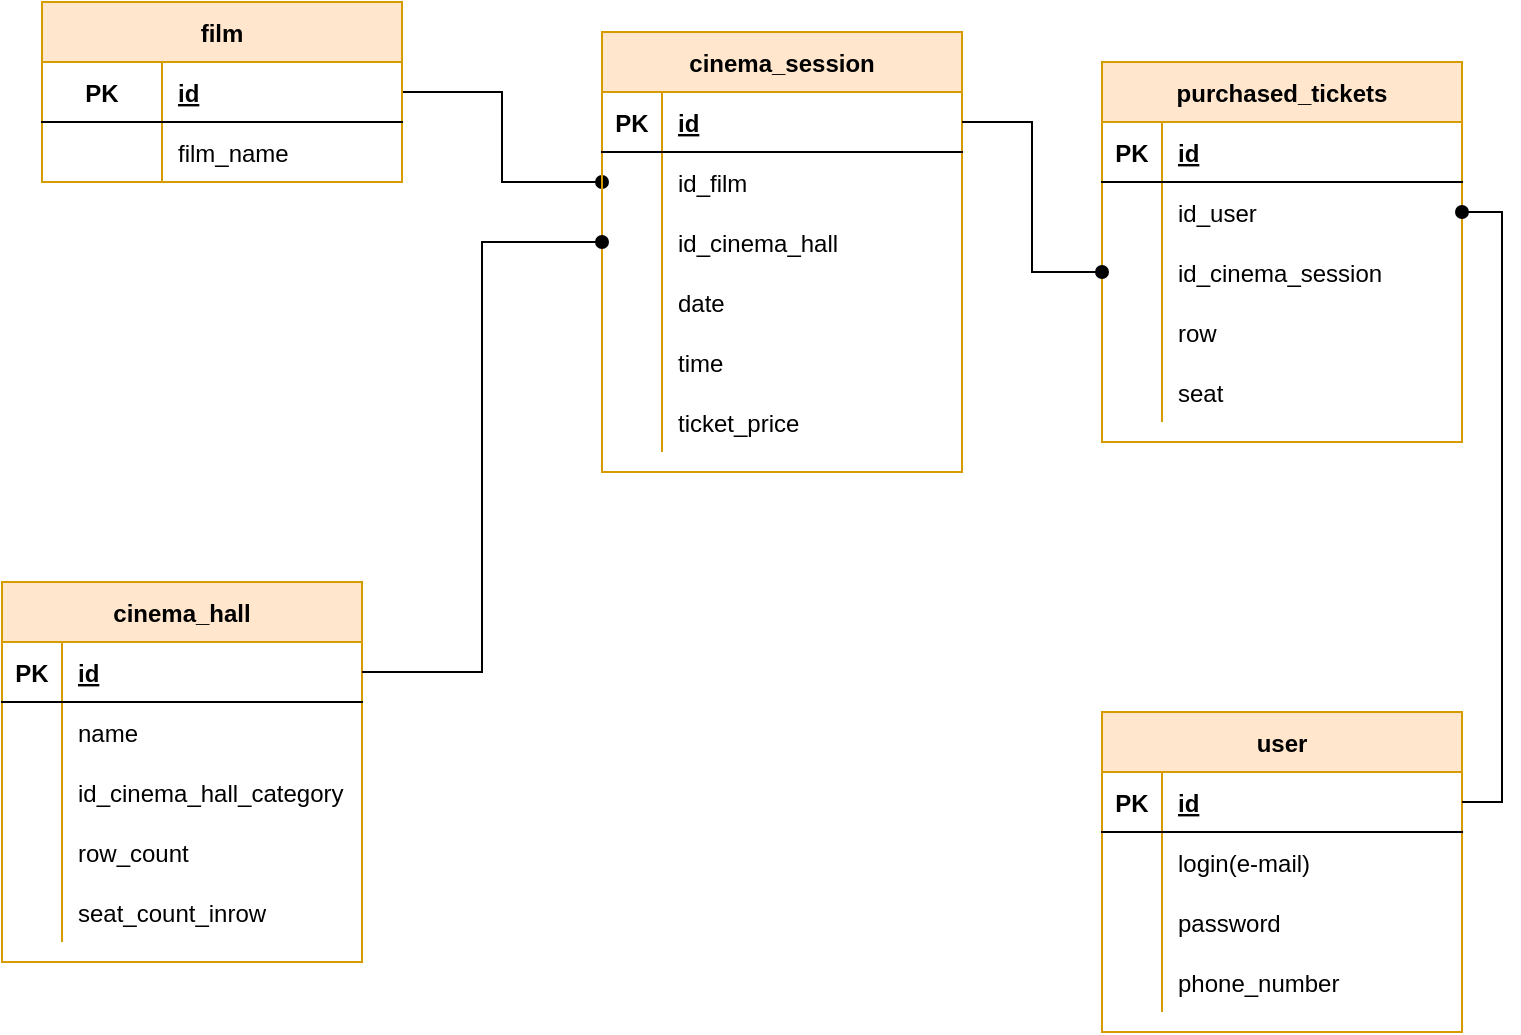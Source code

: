 <mxfile version="13.9.8" type="github">
  <diagram id="K_0Y14OT219pobGqaZKj" name="Page-1">
    <mxGraphModel dx="898" dy="511" grid="1" gridSize="10" guides="1" tooltips="1" connect="1" arrows="1" fold="1" page="1" pageScale="1" pageWidth="827" pageHeight="1169" math="0" shadow="0">
      <root>
        <mxCell id="0" />
        <mxCell id="1" parent="0" />
        <mxCell id="yguj9xTY37gFsHTAbNiu-161" value="purchased_tickets" style="shape=table;startSize=30;container=1;collapsible=1;childLayout=tableLayout;fixedRows=1;rowLines=0;fontStyle=1;align=center;resizeLast=1;fillColor=#ffe6cc;strokeColor=#d79b00;" parent="1" vertex="1">
          <mxGeometry x="580" y="80" width="180" height="190" as="geometry" />
        </mxCell>
        <mxCell id="yguj9xTY37gFsHTAbNiu-162" value="" style="shape=partialRectangle;collapsible=0;dropTarget=0;pointerEvents=0;fillColor=none;top=0;left=0;bottom=1;right=0;points=[[0,0.5],[1,0.5]];portConstraint=eastwest;" parent="yguj9xTY37gFsHTAbNiu-161" vertex="1">
          <mxGeometry y="30" width="180" height="30" as="geometry" />
        </mxCell>
        <mxCell id="yguj9xTY37gFsHTAbNiu-163" value="PK" style="shape=partialRectangle;connectable=0;fillColor=none;top=0;left=0;bottom=0;right=0;fontStyle=1;overflow=hidden;" parent="yguj9xTY37gFsHTAbNiu-162" vertex="1">
          <mxGeometry width="30" height="30" as="geometry" />
        </mxCell>
        <mxCell id="yguj9xTY37gFsHTAbNiu-164" value="id" style="shape=partialRectangle;connectable=0;fillColor=none;top=0;left=0;bottom=0;right=0;align=left;spacingLeft=6;fontStyle=5;overflow=hidden;" parent="yguj9xTY37gFsHTAbNiu-162" vertex="1">
          <mxGeometry x="30" width="150" height="30" as="geometry" />
        </mxCell>
        <mxCell id="yguj9xTY37gFsHTAbNiu-165" value="" style="shape=partialRectangle;collapsible=0;dropTarget=0;pointerEvents=0;fillColor=none;top=0;left=0;bottom=0;right=0;points=[[0,0.5],[1,0.5]];portConstraint=eastwest;" parent="yguj9xTY37gFsHTAbNiu-161" vertex="1">
          <mxGeometry y="60" width="180" height="30" as="geometry" />
        </mxCell>
        <mxCell id="yguj9xTY37gFsHTAbNiu-166" value="" style="shape=partialRectangle;connectable=0;fillColor=none;top=0;left=0;bottom=0;right=0;editable=1;overflow=hidden;fontStyle=1" parent="yguj9xTY37gFsHTAbNiu-165" vertex="1">
          <mxGeometry width="30" height="30" as="geometry" />
        </mxCell>
        <mxCell id="yguj9xTY37gFsHTAbNiu-167" value="id_user" style="shape=partialRectangle;connectable=0;fillColor=none;top=0;left=0;bottom=0;right=0;align=left;spacingLeft=6;overflow=hidden;" parent="yguj9xTY37gFsHTAbNiu-165" vertex="1">
          <mxGeometry x="30" width="150" height="30" as="geometry" />
        </mxCell>
        <mxCell id="yguj9xTY37gFsHTAbNiu-168" value="" style="shape=partialRectangle;collapsible=0;dropTarget=0;pointerEvents=0;fillColor=none;top=0;left=0;bottom=0;right=0;points=[[0,0.5],[1,0.5]];portConstraint=eastwest;" parent="yguj9xTY37gFsHTAbNiu-161" vertex="1">
          <mxGeometry y="90" width="180" height="30" as="geometry" />
        </mxCell>
        <mxCell id="yguj9xTY37gFsHTAbNiu-169" value="" style="shape=partialRectangle;connectable=0;fillColor=none;top=0;left=0;bottom=0;right=0;editable=1;overflow=hidden;fontStyle=1" parent="yguj9xTY37gFsHTAbNiu-168" vertex="1">
          <mxGeometry width="30" height="30" as="geometry" />
        </mxCell>
        <mxCell id="yguj9xTY37gFsHTAbNiu-170" value="id_cinema_session" style="shape=partialRectangle;connectable=0;fillColor=none;top=0;left=0;bottom=0;right=0;align=left;spacingLeft=6;overflow=hidden;" parent="yguj9xTY37gFsHTAbNiu-168" vertex="1">
          <mxGeometry x="30" width="150" height="30" as="geometry" />
        </mxCell>
        <mxCell id="yguj9xTY37gFsHTAbNiu-171" value="" style="shape=partialRectangle;collapsible=0;dropTarget=0;pointerEvents=0;fillColor=none;top=0;left=0;bottom=0;right=0;points=[[0,0.5],[1,0.5]];portConstraint=eastwest;" parent="yguj9xTY37gFsHTAbNiu-161" vertex="1">
          <mxGeometry y="120" width="180" height="30" as="geometry" />
        </mxCell>
        <mxCell id="yguj9xTY37gFsHTAbNiu-172" value="" style="shape=partialRectangle;connectable=0;fillColor=none;top=0;left=0;bottom=0;right=0;editable=1;overflow=hidden;" parent="yguj9xTY37gFsHTAbNiu-171" vertex="1">
          <mxGeometry width="30" height="30" as="geometry" />
        </mxCell>
        <mxCell id="yguj9xTY37gFsHTAbNiu-173" value="row" style="shape=partialRectangle;connectable=0;fillColor=none;top=0;left=0;bottom=0;right=0;align=left;spacingLeft=6;overflow=hidden;" parent="yguj9xTY37gFsHTAbNiu-171" vertex="1">
          <mxGeometry x="30" width="150" height="30" as="geometry" />
        </mxCell>
        <mxCell id="yguj9xTY37gFsHTAbNiu-174" value="" style="shape=partialRectangle;collapsible=0;dropTarget=0;pointerEvents=0;fillColor=none;top=0;left=0;bottom=0;right=0;points=[[0,0.5],[1,0.5]];portConstraint=eastwest;" parent="yguj9xTY37gFsHTAbNiu-161" vertex="1">
          <mxGeometry y="150" width="180" height="30" as="geometry" />
        </mxCell>
        <mxCell id="yguj9xTY37gFsHTAbNiu-175" value="" style="shape=partialRectangle;connectable=0;fillColor=none;top=0;left=0;bottom=0;right=0;editable=1;overflow=hidden;" parent="yguj9xTY37gFsHTAbNiu-174" vertex="1">
          <mxGeometry width="30" height="30" as="geometry" />
        </mxCell>
        <mxCell id="yguj9xTY37gFsHTAbNiu-176" value="seat" style="shape=partialRectangle;connectable=0;fillColor=none;top=0;left=0;bottom=0;right=0;align=left;spacingLeft=6;overflow=hidden;" parent="yguj9xTY37gFsHTAbNiu-174" vertex="1">
          <mxGeometry x="30" width="150" height="30" as="geometry" />
        </mxCell>
        <mxCell id="yguj9xTY37gFsHTAbNiu-103" value="user" style="shape=table;startSize=30;container=1;collapsible=1;childLayout=tableLayout;fixedRows=1;rowLines=0;fontStyle=1;align=center;resizeLast=1;fillColor=#ffe6cc;strokeColor=#d79b00;" parent="1" vertex="1">
          <mxGeometry x="580" y="405" width="180" height="160" as="geometry" />
        </mxCell>
        <mxCell id="yguj9xTY37gFsHTAbNiu-104" value="" style="shape=partialRectangle;collapsible=0;dropTarget=0;pointerEvents=0;fillColor=none;top=0;left=0;bottom=1;right=0;points=[[0,0.5],[1,0.5]];portConstraint=eastwest;" parent="yguj9xTY37gFsHTAbNiu-103" vertex="1">
          <mxGeometry y="30" width="180" height="30" as="geometry" />
        </mxCell>
        <mxCell id="yguj9xTY37gFsHTAbNiu-105" value="PK" style="shape=partialRectangle;connectable=0;fillColor=none;top=0;left=0;bottom=0;right=0;fontStyle=1;overflow=hidden;" parent="yguj9xTY37gFsHTAbNiu-104" vertex="1">
          <mxGeometry width="30" height="30" as="geometry" />
        </mxCell>
        <mxCell id="yguj9xTY37gFsHTAbNiu-106" value="id" style="shape=partialRectangle;connectable=0;fillColor=none;top=0;left=0;bottom=0;right=0;align=left;spacingLeft=6;fontStyle=5;overflow=hidden;" parent="yguj9xTY37gFsHTAbNiu-104" vertex="1">
          <mxGeometry x="30" width="150" height="30" as="geometry" />
        </mxCell>
        <mxCell id="yguj9xTY37gFsHTAbNiu-107" value="" style="shape=partialRectangle;collapsible=0;dropTarget=0;pointerEvents=0;fillColor=none;top=0;left=0;bottom=0;right=0;points=[[0,0.5],[1,0.5]];portConstraint=eastwest;" parent="yguj9xTY37gFsHTAbNiu-103" vertex="1">
          <mxGeometry y="60" width="180" height="30" as="geometry" />
        </mxCell>
        <mxCell id="yguj9xTY37gFsHTAbNiu-108" value="" style="shape=partialRectangle;connectable=0;fillColor=none;top=0;left=0;bottom=0;right=0;editable=1;overflow=hidden;" parent="yguj9xTY37gFsHTAbNiu-107" vertex="1">
          <mxGeometry width="30" height="30" as="geometry" />
        </mxCell>
        <mxCell id="yguj9xTY37gFsHTAbNiu-109" value="login(e-mail)" style="shape=partialRectangle;connectable=0;fillColor=none;top=0;left=0;bottom=0;right=0;align=left;spacingLeft=6;overflow=hidden;" parent="yguj9xTY37gFsHTAbNiu-107" vertex="1">
          <mxGeometry x="30" width="150" height="30" as="geometry" />
        </mxCell>
        <mxCell id="yguj9xTY37gFsHTAbNiu-110" value="" style="shape=partialRectangle;collapsible=0;dropTarget=0;pointerEvents=0;fillColor=none;top=0;left=0;bottom=0;right=0;points=[[0,0.5],[1,0.5]];portConstraint=eastwest;" parent="yguj9xTY37gFsHTAbNiu-103" vertex="1">
          <mxGeometry y="90" width="180" height="30" as="geometry" />
        </mxCell>
        <mxCell id="yguj9xTY37gFsHTAbNiu-111" value="" style="shape=partialRectangle;connectable=0;fillColor=none;top=0;left=0;bottom=0;right=0;editable=1;overflow=hidden;" parent="yguj9xTY37gFsHTAbNiu-110" vertex="1">
          <mxGeometry width="30" height="30" as="geometry" />
        </mxCell>
        <mxCell id="yguj9xTY37gFsHTAbNiu-112" value="password" style="shape=partialRectangle;connectable=0;fillColor=none;top=0;left=0;bottom=0;right=0;align=left;spacingLeft=6;overflow=hidden;" parent="yguj9xTY37gFsHTAbNiu-110" vertex="1">
          <mxGeometry x="30" width="150" height="30" as="geometry" />
        </mxCell>
        <mxCell id="yguj9xTY37gFsHTAbNiu-113" value="" style="shape=partialRectangle;collapsible=0;dropTarget=0;pointerEvents=0;fillColor=none;top=0;left=0;bottom=0;right=0;points=[[0,0.5],[1,0.5]];portConstraint=eastwest;" parent="yguj9xTY37gFsHTAbNiu-103" vertex="1">
          <mxGeometry y="120" width="180" height="30" as="geometry" />
        </mxCell>
        <mxCell id="yguj9xTY37gFsHTAbNiu-114" value="" style="shape=partialRectangle;connectable=0;fillColor=none;top=0;left=0;bottom=0;right=0;editable=1;overflow=hidden;" parent="yguj9xTY37gFsHTAbNiu-113" vertex="1">
          <mxGeometry width="30" height="30" as="geometry" />
        </mxCell>
        <mxCell id="yguj9xTY37gFsHTAbNiu-115" value="phone_number" style="shape=partialRectangle;connectable=0;fillColor=none;top=0;left=0;bottom=0;right=0;align=left;spacingLeft=6;overflow=hidden;" parent="yguj9xTY37gFsHTAbNiu-113" vertex="1">
          <mxGeometry x="30" width="150" height="30" as="geometry" />
        </mxCell>
        <mxCell id="yguj9xTY37gFsHTAbNiu-182" style="edgeStyle=orthogonalEdgeStyle;rounded=0;orthogonalLoop=1;jettySize=auto;html=1;exitX=1;exitY=0.5;exitDx=0;exitDy=0;entryX=1;entryY=0.5;entryDx=0;entryDy=0;startArrow=oval;startFill=1;endArrow=none;endFill=0;" parent="1" source="yguj9xTY37gFsHTAbNiu-165" target="yguj9xTY37gFsHTAbNiu-104" edge="1">
          <mxGeometry relative="1" as="geometry" />
        </mxCell>
        <mxCell id="yguj9xTY37gFsHTAbNiu-187" style="edgeStyle=elbowEdgeStyle;rounded=0;orthogonalLoop=1;jettySize=auto;html=1;exitX=1;exitY=0.5;exitDx=0;exitDy=0;entryX=0;entryY=0.5;entryDx=0;entryDy=0;startArrow=none;startFill=0;endArrow=oval;endFill=1;" parent="1" source="yguj9xTY37gFsHTAbNiu-65" target="yguj9xTY37gFsHTAbNiu-88" edge="1">
          <mxGeometry relative="1" as="geometry" />
        </mxCell>
        <mxCell id="yguj9xTY37gFsHTAbNiu-64" value="film" style="shape=table;startSize=30;container=1;collapsible=1;childLayout=tableLayout;fixedRows=1;rowLines=0;fontStyle=1;align=center;resizeLast=1;fillColor=#ffe6cc;strokeColor=#d79b00;" parent="1" vertex="1">
          <mxGeometry x="50" y="50" width="180" height="90" as="geometry" />
        </mxCell>
        <mxCell id="yguj9xTY37gFsHTAbNiu-65" value="" style="shape=partialRectangle;collapsible=0;dropTarget=0;pointerEvents=0;fillColor=none;top=0;left=0;bottom=1;right=0;points=[[0,0.5],[1,0.5]];portConstraint=eastwest;" parent="yguj9xTY37gFsHTAbNiu-64" vertex="1">
          <mxGeometry y="30" width="180" height="30" as="geometry" />
        </mxCell>
        <mxCell id="yguj9xTY37gFsHTAbNiu-66" value="PK" style="shape=partialRectangle;connectable=0;fillColor=none;top=0;left=0;bottom=0;right=0;fontStyle=1;overflow=hidden;" parent="yguj9xTY37gFsHTAbNiu-65" vertex="1">
          <mxGeometry width="60" height="30" as="geometry" />
        </mxCell>
        <mxCell id="yguj9xTY37gFsHTAbNiu-67" value="id" style="shape=partialRectangle;connectable=0;fillColor=none;top=0;left=0;bottom=0;right=0;align=left;spacingLeft=6;fontStyle=5;overflow=hidden;" parent="yguj9xTY37gFsHTAbNiu-65" vertex="1">
          <mxGeometry x="60" width="120" height="30" as="geometry" />
        </mxCell>
        <mxCell id="yguj9xTY37gFsHTAbNiu-68" value="" style="shape=partialRectangle;collapsible=0;dropTarget=0;pointerEvents=0;fillColor=none;top=0;left=0;bottom=0;right=0;points=[[0,0.5],[1,0.5]];portConstraint=eastwest;" parent="yguj9xTY37gFsHTAbNiu-64" vertex="1">
          <mxGeometry y="60" width="180" height="30" as="geometry" />
        </mxCell>
        <mxCell id="yguj9xTY37gFsHTAbNiu-69" value="" style="shape=partialRectangle;connectable=0;fillColor=none;top=0;left=0;bottom=0;right=0;editable=1;overflow=hidden;" parent="yguj9xTY37gFsHTAbNiu-68" vertex="1">
          <mxGeometry width="60" height="30" as="geometry" />
        </mxCell>
        <mxCell id="yguj9xTY37gFsHTAbNiu-70" value="film_name" style="shape=partialRectangle;connectable=0;fillColor=none;top=0;left=0;bottom=0;right=0;align=left;spacingLeft=6;overflow=hidden;" parent="yguj9xTY37gFsHTAbNiu-68" vertex="1">
          <mxGeometry x="60" width="120" height="30" as="geometry" />
        </mxCell>
        <mxCell id="yguj9xTY37gFsHTAbNiu-84" value="cinema_session" style="shape=table;startSize=30;container=1;collapsible=1;childLayout=tableLayout;fixedRows=1;rowLines=0;fontStyle=1;align=center;resizeLast=1;fillColor=#ffe6cc;strokeColor=#d79b00;" parent="1" vertex="1">
          <mxGeometry x="330" y="65" width="180" height="220" as="geometry" />
        </mxCell>
        <mxCell id="yguj9xTY37gFsHTAbNiu-85" value="" style="shape=partialRectangle;collapsible=0;dropTarget=0;pointerEvents=0;fillColor=none;top=0;left=0;bottom=1;right=0;points=[[0,0.5],[1,0.5]];portConstraint=eastwest;" parent="yguj9xTY37gFsHTAbNiu-84" vertex="1">
          <mxGeometry y="30" width="180" height="30" as="geometry" />
        </mxCell>
        <mxCell id="yguj9xTY37gFsHTAbNiu-86" value="PK" style="shape=partialRectangle;connectable=0;fillColor=none;top=0;left=0;bottom=0;right=0;fontStyle=1;overflow=hidden;" parent="yguj9xTY37gFsHTAbNiu-85" vertex="1">
          <mxGeometry width="30" height="30" as="geometry" />
        </mxCell>
        <mxCell id="yguj9xTY37gFsHTAbNiu-87" value="id" style="shape=partialRectangle;connectable=0;fillColor=none;top=0;left=0;bottom=0;right=0;align=left;spacingLeft=6;fontStyle=5;overflow=hidden;" parent="yguj9xTY37gFsHTAbNiu-85" vertex="1">
          <mxGeometry x="30" width="150" height="30" as="geometry" />
        </mxCell>
        <mxCell id="yguj9xTY37gFsHTAbNiu-88" value="" style="shape=partialRectangle;collapsible=0;dropTarget=0;pointerEvents=0;fillColor=none;top=0;left=0;bottom=0;right=0;points=[[0,0.5],[1,0.5]];portConstraint=eastwest;" parent="yguj9xTY37gFsHTAbNiu-84" vertex="1">
          <mxGeometry y="60" width="180" height="30" as="geometry" />
        </mxCell>
        <mxCell id="yguj9xTY37gFsHTAbNiu-89" value="" style="shape=partialRectangle;connectable=0;fillColor=none;top=0;left=0;bottom=0;right=0;editable=1;overflow=hidden;fontStyle=1" parent="yguj9xTY37gFsHTAbNiu-88" vertex="1">
          <mxGeometry width="30" height="30" as="geometry" />
        </mxCell>
        <mxCell id="yguj9xTY37gFsHTAbNiu-90" value="id_film" style="shape=partialRectangle;connectable=0;fillColor=none;top=0;left=0;bottom=0;right=0;align=left;spacingLeft=6;overflow=hidden;" parent="yguj9xTY37gFsHTAbNiu-88" vertex="1">
          <mxGeometry x="30" width="150" height="30" as="geometry" />
        </mxCell>
        <mxCell id="yguj9xTY37gFsHTAbNiu-91" value="" style="shape=partialRectangle;collapsible=0;dropTarget=0;pointerEvents=0;fillColor=none;top=0;left=0;bottom=0;right=0;points=[[0,0.5],[1,0.5]];portConstraint=eastwest;" parent="yguj9xTY37gFsHTAbNiu-84" vertex="1">
          <mxGeometry y="90" width="180" height="30" as="geometry" />
        </mxCell>
        <mxCell id="yguj9xTY37gFsHTAbNiu-92" value="" style="shape=partialRectangle;connectable=0;fillColor=none;top=0;left=0;bottom=0;right=0;editable=1;overflow=hidden;fontStyle=1" parent="yguj9xTY37gFsHTAbNiu-91" vertex="1">
          <mxGeometry width="30" height="30" as="geometry" />
        </mxCell>
        <mxCell id="yguj9xTY37gFsHTAbNiu-93" value="id_cinema_hall" style="shape=partialRectangle;connectable=0;fillColor=none;top=0;left=0;bottom=0;right=0;align=left;spacingLeft=6;overflow=hidden;" parent="yguj9xTY37gFsHTAbNiu-91" vertex="1">
          <mxGeometry x="30" width="150" height="30" as="geometry" />
        </mxCell>
        <mxCell id="yguj9xTY37gFsHTAbNiu-94" value="" style="shape=partialRectangle;collapsible=0;dropTarget=0;pointerEvents=0;fillColor=none;top=0;left=0;bottom=0;right=0;points=[[0,0.5],[1,0.5]];portConstraint=eastwest;" parent="yguj9xTY37gFsHTAbNiu-84" vertex="1">
          <mxGeometry y="120" width="180" height="30" as="geometry" />
        </mxCell>
        <mxCell id="yguj9xTY37gFsHTAbNiu-95" value="" style="shape=partialRectangle;connectable=0;fillColor=none;top=0;left=0;bottom=0;right=0;editable=1;overflow=hidden;" parent="yguj9xTY37gFsHTAbNiu-94" vertex="1">
          <mxGeometry width="30" height="30" as="geometry" />
        </mxCell>
        <mxCell id="yguj9xTY37gFsHTAbNiu-96" value="date" style="shape=partialRectangle;connectable=0;fillColor=none;top=0;left=0;bottom=0;right=0;align=left;spacingLeft=6;overflow=hidden;" parent="yguj9xTY37gFsHTAbNiu-94" vertex="1">
          <mxGeometry x="30" width="150" height="30" as="geometry" />
        </mxCell>
        <mxCell id="yguj9xTY37gFsHTAbNiu-97" value="" style="shape=partialRectangle;collapsible=0;dropTarget=0;pointerEvents=0;fillColor=none;top=0;left=0;bottom=0;right=0;points=[[0,0.5],[1,0.5]];portConstraint=eastwest;" parent="yguj9xTY37gFsHTAbNiu-84" vertex="1">
          <mxGeometry y="150" width="180" height="30" as="geometry" />
        </mxCell>
        <mxCell id="yguj9xTY37gFsHTAbNiu-98" value="" style="shape=partialRectangle;connectable=0;fillColor=none;top=0;left=0;bottom=0;right=0;editable=1;overflow=hidden;" parent="yguj9xTY37gFsHTAbNiu-97" vertex="1">
          <mxGeometry width="30" height="30" as="geometry" />
        </mxCell>
        <mxCell id="yguj9xTY37gFsHTAbNiu-99" value="time" style="shape=partialRectangle;connectable=0;fillColor=none;top=0;left=0;bottom=0;right=0;align=left;spacingLeft=6;overflow=hidden;" parent="yguj9xTY37gFsHTAbNiu-97" vertex="1">
          <mxGeometry x="30" width="150" height="30" as="geometry" />
        </mxCell>
        <mxCell id="yguj9xTY37gFsHTAbNiu-100" value="" style="shape=partialRectangle;collapsible=0;dropTarget=0;pointerEvents=0;fillColor=none;top=0;left=0;bottom=0;right=0;points=[[0,0.5],[1,0.5]];portConstraint=eastwest;" parent="yguj9xTY37gFsHTAbNiu-84" vertex="1">
          <mxGeometry y="180" width="180" height="30" as="geometry" />
        </mxCell>
        <mxCell id="yguj9xTY37gFsHTAbNiu-101" value="" style="shape=partialRectangle;connectable=0;fillColor=none;top=0;left=0;bottom=0;right=0;editable=1;overflow=hidden;" parent="yguj9xTY37gFsHTAbNiu-100" vertex="1">
          <mxGeometry width="30" height="30" as="geometry" />
        </mxCell>
        <mxCell id="yguj9xTY37gFsHTAbNiu-102" value="ticket_price" style="shape=partialRectangle;connectable=0;fillColor=none;top=0;left=0;bottom=0;right=0;align=left;spacingLeft=6;overflow=hidden;" parent="yguj9xTY37gFsHTAbNiu-100" vertex="1">
          <mxGeometry x="30" width="150" height="30" as="geometry" />
        </mxCell>
        <mxCell id="yguj9xTY37gFsHTAbNiu-148" value="cinema_hall" style="shape=table;startSize=30;container=1;collapsible=1;childLayout=tableLayout;fixedRows=1;rowLines=0;fontStyle=1;align=center;resizeLast=1;fillColor=#ffe6cc;strokeColor=#d79b00;" parent="1" vertex="1">
          <mxGeometry x="30" y="340" width="180" height="190" as="geometry" />
        </mxCell>
        <mxCell id="yguj9xTY37gFsHTAbNiu-149" value="" style="shape=partialRectangle;collapsible=0;dropTarget=0;pointerEvents=0;fillColor=none;top=0;left=0;bottom=1;right=0;points=[[0,0.5],[1,0.5]];portConstraint=eastwest;" parent="yguj9xTY37gFsHTAbNiu-148" vertex="1">
          <mxGeometry y="30" width="180" height="30" as="geometry" />
        </mxCell>
        <mxCell id="yguj9xTY37gFsHTAbNiu-150" value="PK" style="shape=partialRectangle;connectable=0;fillColor=none;top=0;left=0;bottom=0;right=0;fontStyle=1;overflow=hidden;" parent="yguj9xTY37gFsHTAbNiu-149" vertex="1">
          <mxGeometry width="30" height="30" as="geometry" />
        </mxCell>
        <mxCell id="yguj9xTY37gFsHTAbNiu-151" value="id" style="shape=partialRectangle;connectable=0;fillColor=none;top=0;left=0;bottom=0;right=0;align=left;spacingLeft=6;fontStyle=5;overflow=hidden;" parent="yguj9xTY37gFsHTAbNiu-149" vertex="1">
          <mxGeometry x="30" width="150" height="30" as="geometry" />
        </mxCell>
        <mxCell id="yguj9xTY37gFsHTAbNiu-152" value="" style="shape=partialRectangle;collapsible=0;dropTarget=0;pointerEvents=0;fillColor=none;top=0;left=0;bottom=0;right=0;points=[[0,0.5],[1,0.5]];portConstraint=eastwest;" parent="yguj9xTY37gFsHTAbNiu-148" vertex="1">
          <mxGeometry y="60" width="180" height="30" as="geometry" />
        </mxCell>
        <mxCell id="yguj9xTY37gFsHTAbNiu-153" value="" style="shape=partialRectangle;connectable=0;fillColor=none;top=0;left=0;bottom=0;right=0;editable=1;overflow=hidden;" parent="yguj9xTY37gFsHTAbNiu-152" vertex="1">
          <mxGeometry width="30" height="30" as="geometry" />
        </mxCell>
        <mxCell id="yguj9xTY37gFsHTAbNiu-154" value="name" style="shape=partialRectangle;connectable=0;fillColor=none;top=0;left=0;bottom=0;right=0;align=left;spacingLeft=6;overflow=hidden;" parent="yguj9xTY37gFsHTAbNiu-152" vertex="1">
          <mxGeometry x="30" width="150" height="30" as="geometry" />
        </mxCell>
        <mxCell id="yguj9xTY37gFsHTAbNiu-155" value="" style="shape=partialRectangle;collapsible=0;dropTarget=0;pointerEvents=0;fillColor=none;top=0;left=0;bottom=0;right=0;points=[[0,0.5],[1,0.5]];portConstraint=eastwest;" parent="yguj9xTY37gFsHTAbNiu-148" vertex="1">
          <mxGeometry y="90" width="180" height="30" as="geometry" />
        </mxCell>
        <mxCell id="yguj9xTY37gFsHTAbNiu-156" value="" style="shape=partialRectangle;connectable=0;fillColor=none;top=0;left=0;bottom=0;right=0;editable=1;overflow=hidden;fontStyle=1" parent="yguj9xTY37gFsHTAbNiu-155" vertex="1">
          <mxGeometry width="30" height="30" as="geometry" />
        </mxCell>
        <mxCell id="yguj9xTY37gFsHTAbNiu-157" value="id_cinema_hall_category" style="shape=partialRectangle;connectable=0;fillColor=none;top=0;left=0;bottom=0;right=0;align=left;spacingLeft=6;overflow=hidden;" parent="yguj9xTY37gFsHTAbNiu-155" vertex="1">
          <mxGeometry x="30" width="150" height="30" as="geometry" />
        </mxCell>
        <mxCell id="aE-oNKv6D8wF9RL6ohXN-21" value="" style="shape=partialRectangle;collapsible=0;dropTarget=0;pointerEvents=0;fillColor=none;top=0;left=0;bottom=0;right=0;points=[[0,0.5],[1,0.5]];portConstraint=eastwest;" parent="yguj9xTY37gFsHTAbNiu-148" vertex="1">
          <mxGeometry y="120" width="180" height="30" as="geometry" />
        </mxCell>
        <mxCell id="aE-oNKv6D8wF9RL6ohXN-22" value="" style="shape=partialRectangle;connectable=0;fillColor=none;top=0;left=0;bottom=0;right=0;editable=1;overflow=hidden;fontStyle=1" parent="aE-oNKv6D8wF9RL6ohXN-21" vertex="1">
          <mxGeometry width="30" height="30" as="geometry" />
        </mxCell>
        <mxCell id="aE-oNKv6D8wF9RL6ohXN-23" value="row_count" style="shape=partialRectangle;connectable=0;fillColor=none;top=0;left=0;bottom=0;right=0;align=left;spacingLeft=6;overflow=hidden;" parent="aE-oNKv6D8wF9RL6ohXN-21" vertex="1">
          <mxGeometry x="30" width="150" height="30" as="geometry" />
        </mxCell>
        <mxCell id="aE-oNKv6D8wF9RL6ohXN-24" value="" style="shape=partialRectangle;collapsible=0;dropTarget=0;pointerEvents=0;fillColor=none;top=0;left=0;bottom=0;right=0;points=[[0,0.5],[1,0.5]];portConstraint=eastwest;" parent="yguj9xTY37gFsHTAbNiu-148" vertex="1">
          <mxGeometry y="150" width="180" height="30" as="geometry" />
        </mxCell>
        <mxCell id="aE-oNKv6D8wF9RL6ohXN-25" value="" style="shape=partialRectangle;connectable=0;fillColor=none;top=0;left=0;bottom=0;right=0;editable=1;overflow=hidden;fontStyle=1" parent="aE-oNKv6D8wF9RL6ohXN-24" vertex="1">
          <mxGeometry width="30" height="30" as="geometry" />
        </mxCell>
        <mxCell id="aE-oNKv6D8wF9RL6ohXN-26" value="seat_count_inrow" style="shape=partialRectangle;connectable=0;fillColor=none;top=0;left=0;bottom=0;right=0;align=left;spacingLeft=6;overflow=hidden;" parent="aE-oNKv6D8wF9RL6ohXN-24" vertex="1">
          <mxGeometry x="30" width="150" height="30" as="geometry" />
        </mxCell>
        <mxCell id="yguj9xTY37gFsHTAbNiu-188" style="edgeStyle=elbowEdgeStyle;rounded=0;orthogonalLoop=1;jettySize=auto;html=1;exitX=0;exitY=0.5;exitDx=0;exitDy=0;entryX=1;entryY=0.5;entryDx=0;entryDy=0;startArrow=oval;startFill=1;endArrow=none;endFill=0;" parent="1" source="yguj9xTY37gFsHTAbNiu-91" target="yguj9xTY37gFsHTAbNiu-149" edge="1">
          <mxGeometry relative="1" as="geometry" />
        </mxCell>
        <mxCell id="yguj9xTY37gFsHTAbNiu-189" style="edgeStyle=elbowEdgeStyle;rounded=0;orthogonalLoop=1;jettySize=auto;html=1;exitX=1;exitY=0.5;exitDx=0;exitDy=0;entryX=0;entryY=0.5;entryDx=0;entryDy=0;startArrow=none;startFill=0;endArrow=oval;endFill=1;" parent="1" source="yguj9xTY37gFsHTAbNiu-85" target="yguj9xTY37gFsHTAbNiu-168" edge="1">
          <mxGeometry relative="1" as="geometry" />
        </mxCell>
      </root>
    </mxGraphModel>
  </diagram>
</mxfile>
